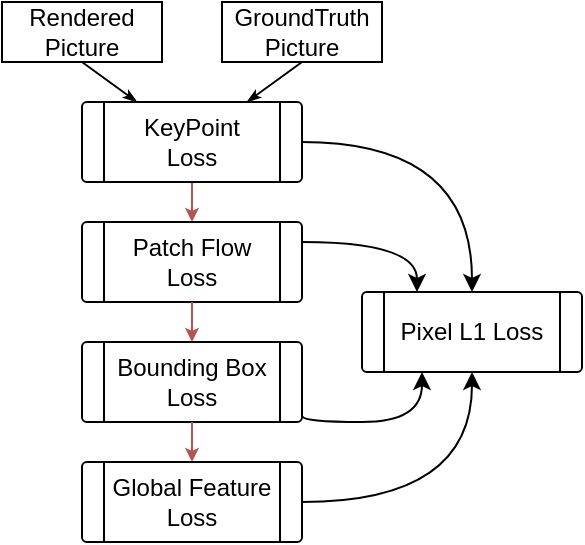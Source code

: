 <mxfile version="24.4.13" type="device">
  <diagram name="Page-1" id="52a04d89-c75d-2922-d76d-85b35f80e030">
    <mxGraphModel dx="615" dy="397" grid="1" gridSize="10" guides="1" tooltips="1" connect="1" arrows="1" fold="1" page="1" pageScale="1" pageWidth="1100" pageHeight="850" background="none" math="0" shadow="0">
      <root>
        <mxCell id="0" />
        <mxCell id="1" parent="0" />
        <mxCell id="7ZJK7Gdhx8Hx_C7VzOrf-14" style="rounded=0;orthogonalLoop=1;jettySize=auto;html=1;exitX=0.5;exitY=1;exitDx=0;exitDy=0;entryX=0.25;entryY=0;entryDx=0;entryDy=0;endSize=4;endArrow=classicThin;endFill=1;" edge="1" parent="1" source="7ZJK7Gdhx8Hx_C7VzOrf-11" target="7ZJK7Gdhx8Hx_C7VzOrf-13">
          <mxGeometry relative="1" as="geometry" />
        </mxCell>
        <mxCell id="7ZJK7Gdhx8Hx_C7VzOrf-11" value="Rendered&lt;div&gt;Picture&lt;/div&gt;" style="rounded=0;whiteSpace=wrap;html=1;" vertex="1" parent="1">
          <mxGeometry x="380" y="260" width="80" height="30" as="geometry" />
        </mxCell>
        <mxCell id="7ZJK7Gdhx8Hx_C7VzOrf-15" style="rounded=0;orthogonalLoop=1;jettySize=auto;html=1;exitX=0.5;exitY=1;exitDx=0;exitDy=0;entryX=0.75;entryY=0;entryDx=0;entryDy=0;endArrow=classicThin;endFill=1;endSize=4;" edge="1" parent="1" source="7ZJK7Gdhx8Hx_C7VzOrf-12" target="7ZJK7Gdhx8Hx_C7VzOrf-13">
          <mxGeometry relative="1" as="geometry" />
        </mxCell>
        <mxCell id="7ZJK7Gdhx8Hx_C7VzOrf-12" value="GroundTruth&lt;div&gt;Picture&lt;/div&gt;" style="rounded=0;whiteSpace=wrap;html=1;" vertex="1" parent="1">
          <mxGeometry x="490" y="260" width="80" height="30" as="geometry" />
        </mxCell>
        <mxCell id="7ZJK7Gdhx8Hx_C7VzOrf-17" style="edgeStyle=orthogonalEdgeStyle;rounded=0;orthogonalLoop=1;jettySize=auto;html=1;exitX=0.5;exitY=1;exitDx=0;exitDy=0;entryX=0.5;entryY=0;entryDx=0;entryDy=0;endSize=4;fillColor=#f8cecc;strokeColor=#b85450;" edge="1" parent="1" source="7ZJK7Gdhx8Hx_C7VzOrf-13" target="7ZJK7Gdhx8Hx_C7VzOrf-16">
          <mxGeometry relative="1" as="geometry" />
        </mxCell>
        <mxCell id="7ZJK7Gdhx8Hx_C7VzOrf-23" style="rounded=0;orthogonalLoop=1;jettySize=auto;html=1;exitX=1;exitY=0.5;exitDx=0;exitDy=0;entryX=0.5;entryY=0;entryDx=0;entryDy=0;edgeStyle=orthogonalEdgeStyle;curved=1;" edge="1" parent="1" source="7ZJK7Gdhx8Hx_C7VzOrf-13" target="7ZJK7Gdhx8Hx_C7VzOrf-22">
          <mxGeometry relative="1" as="geometry" />
        </mxCell>
        <mxCell id="7ZJK7Gdhx8Hx_C7VzOrf-13" value="KeyPoint&lt;div&gt;Loss&lt;/div&gt;" style="verticalLabelPosition=middle;verticalAlign=middle;html=1;shape=process;whiteSpace=wrap;rounded=1;size=0.1;arcSize=6;labelPosition=center;align=center;" vertex="1" parent="1">
          <mxGeometry x="420" y="310" width="110" height="40" as="geometry" />
        </mxCell>
        <mxCell id="7ZJK7Gdhx8Hx_C7VzOrf-28" style="edgeStyle=orthogonalEdgeStyle;rounded=0;orthogonalLoop=1;jettySize=auto;html=1;exitX=1;exitY=0.25;exitDx=0;exitDy=0;entryX=0.25;entryY=0;entryDx=0;entryDy=0;curved=1;" edge="1" parent="1" source="7ZJK7Gdhx8Hx_C7VzOrf-16" target="7ZJK7Gdhx8Hx_C7VzOrf-22">
          <mxGeometry relative="1" as="geometry" />
        </mxCell>
        <mxCell id="7ZJK7Gdhx8Hx_C7VzOrf-16" value="&lt;div&gt;Patch Flow&lt;/div&gt;&lt;div&gt;Loss&lt;/div&gt;" style="verticalLabelPosition=middle;verticalAlign=middle;html=1;shape=process;whiteSpace=wrap;rounded=1;size=0.1;arcSize=6;labelPosition=center;align=center;" vertex="1" parent="1">
          <mxGeometry x="420" y="370" width="110" height="40" as="geometry" />
        </mxCell>
        <mxCell id="7ZJK7Gdhx8Hx_C7VzOrf-18" style="rounded=0;orthogonalLoop=1;jettySize=auto;html=1;exitX=0.5;exitY=1;exitDx=0;exitDy=0;entryX=0.5;entryY=0;entryDx=0;entryDy=0;endSize=4;fillColor=#f8cecc;strokeColor=#b85450;" edge="1" parent="1" target="7ZJK7Gdhx8Hx_C7VzOrf-19" source="7ZJK7Gdhx8Hx_C7VzOrf-16">
          <mxGeometry relative="1" as="geometry">
            <mxPoint x="470" y="410" as="sourcePoint" />
          </mxGeometry>
        </mxCell>
        <mxCell id="7ZJK7Gdhx8Hx_C7VzOrf-30" style="edgeStyle=orthogonalEdgeStyle;rounded=0;orthogonalLoop=1;jettySize=auto;html=1;entryX=0;entryY=0.75;entryDx=0;entryDy=0;curved=1;exitX=1.001;exitY=0.925;exitDx=0;exitDy=0;exitPerimeter=0;" edge="1" parent="1" source="7ZJK7Gdhx8Hx_C7VzOrf-19">
          <mxGeometry relative="1" as="geometry">
            <mxPoint x="530" y="470" as="sourcePoint" />
            <mxPoint x="590" y="445" as="targetPoint" />
            <Array as="points">
              <mxPoint x="530" y="470" />
              <mxPoint x="590" y="470" />
            </Array>
          </mxGeometry>
        </mxCell>
        <mxCell id="7ZJK7Gdhx8Hx_C7VzOrf-19" value="Bounding Box&lt;div&gt;Loss&lt;/div&gt;" style="verticalLabelPosition=middle;verticalAlign=middle;html=1;shape=process;whiteSpace=wrap;rounded=1;size=0.1;arcSize=6;labelPosition=center;align=center;" vertex="1" parent="1">
          <mxGeometry x="420" y="430" width="110" height="40" as="geometry" />
        </mxCell>
        <mxCell id="7ZJK7Gdhx8Hx_C7VzOrf-20" style="rounded=0;orthogonalLoop=1;jettySize=auto;html=1;exitX=0.5;exitY=1;exitDx=0;exitDy=0;entryX=0.5;entryY=0;entryDx=0;entryDy=0;endSize=4;fillColor=#f8cecc;strokeColor=#b85450;" edge="1" parent="1" target="7ZJK7Gdhx8Hx_C7VzOrf-21" source="7ZJK7Gdhx8Hx_C7VzOrf-19">
          <mxGeometry relative="1" as="geometry">
            <mxPoint x="470" y="470" as="sourcePoint" />
          </mxGeometry>
        </mxCell>
        <mxCell id="7ZJK7Gdhx8Hx_C7VzOrf-24" style="edgeStyle=orthogonalEdgeStyle;rounded=0;orthogonalLoop=1;jettySize=auto;html=1;exitX=1;exitY=0.5;exitDx=0;exitDy=0;entryX=0.5;entryY=1;entryDx=0;entryDy=0;curved=1;" edge="1" parent="1" source="7ZJK7Gdhx8Hx_C7VzOrf-21" target="7ZJK7Gdhx8Hx_C7VzOrf-22">
          <mxGeometry relative="1" as="geometry" />
        </mxCell>
        <mxCell id="7ZJK7Gdhx8Hx_C7VzOrf-21" value="&lt;div&gt;Global Feature&lt;/div&gt;&lt;div&gt;Loss&lt;/div&gt;" style="verticalLabelPosition=middle;verticalAlign=middle;html=1;shape=process;whiteSpace=wrap;rounded=1;size=0.1;arcSize=6;labelPosition=center;align=center;" vertex="1" parent="1">
          <mxGeometry x="420" y="490" width="110" height="40" as="geometry" />
        </mxCell>
        <mxCell id="7ZJK7Gdhx8Hx_C7VzOrf-22" value="&lt;div&gt;Pixel L1&amp;nbsp;&lt;span style=&quot;background-color: initial;&quot;&gt;Loss&lt;/span&gt;&lt;/div&gt;" style="verticalLabelPosition=middle;verticalAlign=middle;html=1;shape=process;whiteSpace=wrap;rounded=1;size=0.1;arcSize=6;labelPosition=center;align=center;" vertex="1" parent="1">
          <mxGeometry x="560" y="405" width="110" height="40" as="geometry" />
        </mxCell>
      </root>
    </mxGraphModel>
  </diagram>
</mxfile>
